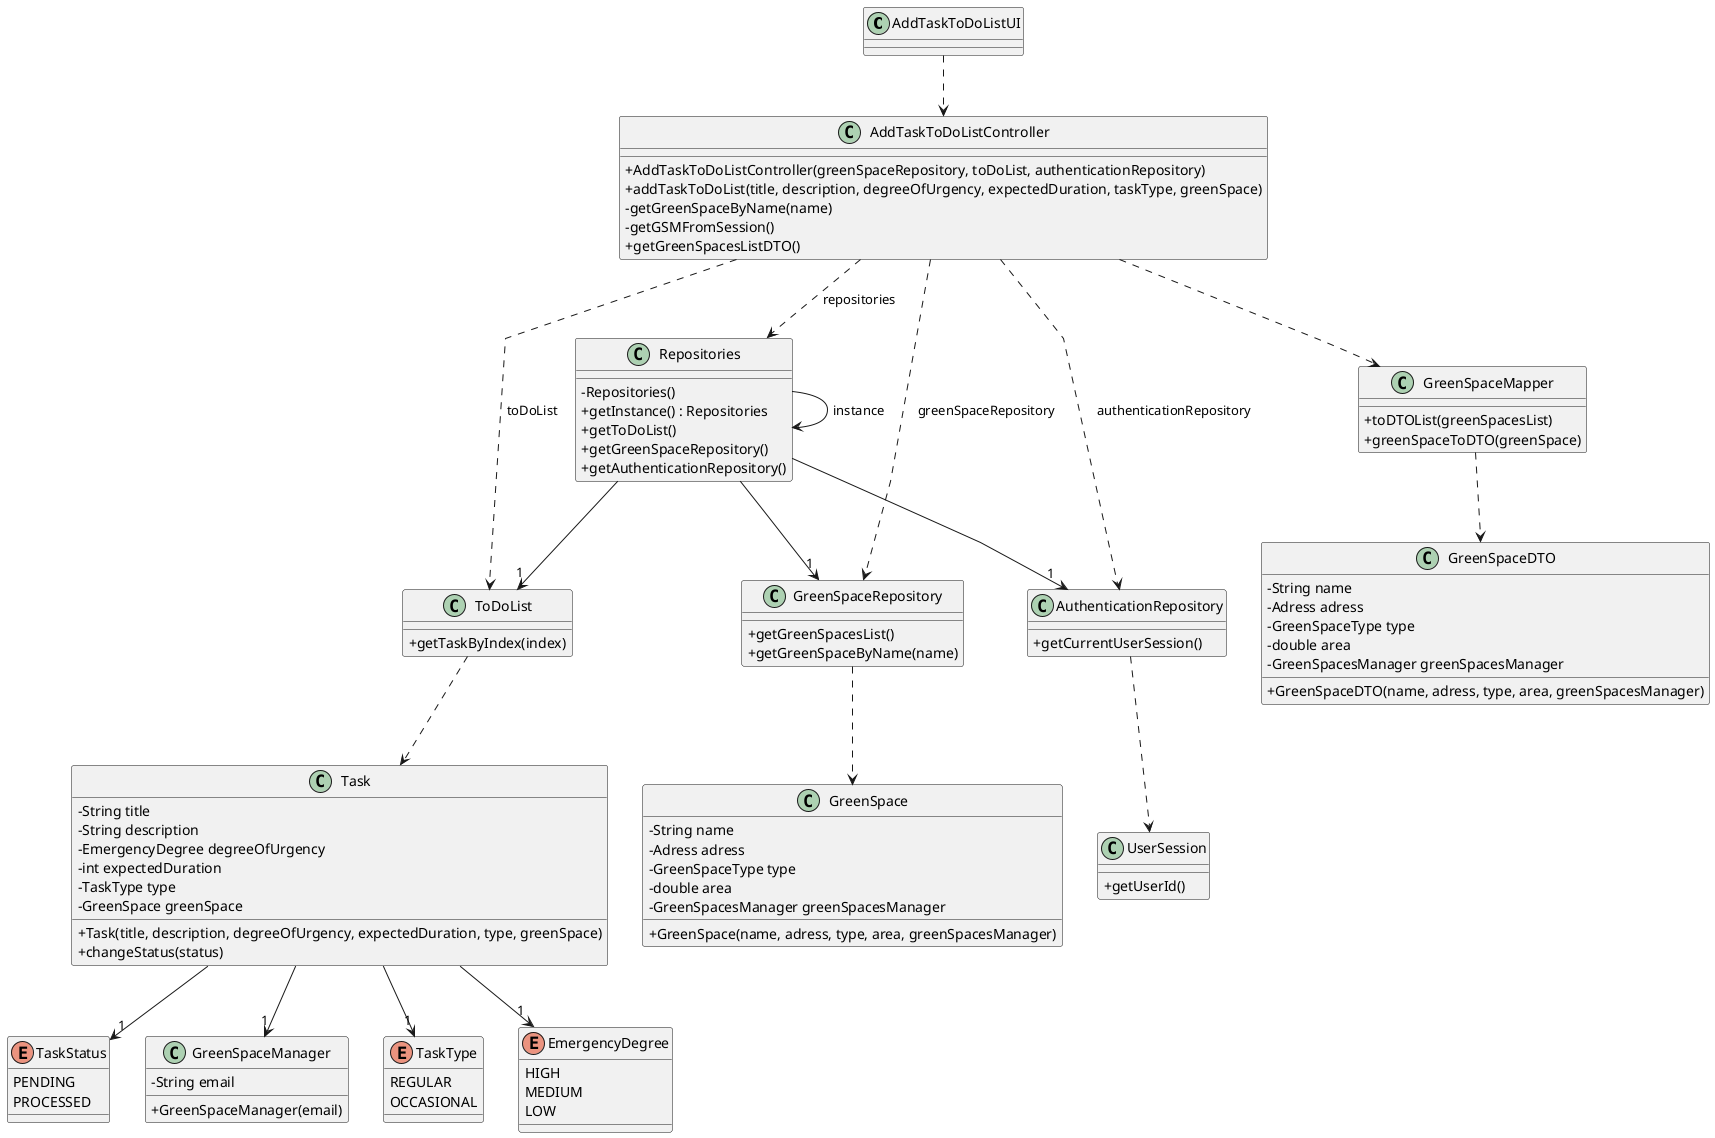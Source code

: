 @startuml
'skinparam monochrome true
skinparam packageStyle rectangle
skinparam shadowing false
skinparam linetype polyline
'skinparam linetype orto

skinparam classAttributeIconSize 0

'left to right direction

class AddTaskToDoListUI {
}

class AddTaskToDoListController {
    +AddTaskToDoListController(greenSpaceRepository, toDoList, authenticationRepository)
    +addTaskToDoList(title, description, degreeOfUrgency, expectedDuration, taskType, greenSpace)
    -getGreenSpaceByName(name)
    -getGSMFromSession()
    +getGreenSpacesListDTO()
}

class ToDoList {
    +getTaskByIndex(index)
}

class GreenSpace {
    -String name
        -Adress adress
        -GreenSpaceType type
        -double area
        -GreenSpacesManager greenSpacesManager
        +GreenSpace(name, adress, type, area, greenSpacesManager)
}

class Repositories{
    - Repositories()
    + getInstance() : Repositories
    + getToDoList()
    + getGreenSpaceRepository()
    + getAuthenticationRepository()
}

enum TaskStatus {
    PENDING
    PROCESSED
}

class Task {
    -String title
    -String description
    -EmergencyDegree degreeOfUrgency
    -int expectedDuration
    -TaskType type
    -GreenSpace greenSpace
    +Task(title, description, degreeOfUrgency, expectedDuration, type, greenSpace)
    +changeStatus(status)
}

class GreenSpaceRepository {
    +getGreenSpacesList()
    +getGreenSpaceByName(name)
}

class AuthenticationRepository {
    +getCurrentUserSession()
}

class UserSession {
    +getUserId()
}

class GreenSpaceManager {
    -String email
    +GreenSpaceManager(email)
}

enum TaskType {
    REGULAR
    OCCASIONAL
}

enum EmergencyDegree {
    HIGH
    MEDIUM
    LOW
}

class GreenSpaceDTO {
    -String name
    -Adress adress
    -GreenSpaceType type
    -double area
    -GreenSpacesManager greenSpacesManager
    +GreenSpaceDTO(name, adress, type, area, greenSpacesManager)
}

class GreenSpaceMapper {
    +toDTOList(greenSpacesList)
    +greenSpaceToDTO(greenSpace)
}

AddTaskToDoListUI ..> AddTaskToDoListController
AddTaskToDoListController ..> Repositories: repositories
AddTaskToDoListController ..> ToDoList: toDoList
AddTaskToDoListController ..> AuthenticationRepository: authenticationRepository
AddTaskToDoListController ..> GreenSpaceRepository: greenSpaceRepository
GreenSpaceRepository ..> GreenSpace
ToDoList ..> Task
AuthenticationRepository ..> UserSession
Repositories --> Repositories: instance
Repositories --> "1" ToDoList
Repositories --> "1" AuthenticationRepository
Repositories --> "1" GreenSpaceRepository
Task --> "1" EmergencyDegree
Task --> "1" TaskStatus
Task --> "1" GreenSpaceManager
Task --> "1" TaskType
AddTaskToDoListController ..> GreenSpaceMapper
GreenSpaceMapper ..> GreenSpaceDTO

@enduml